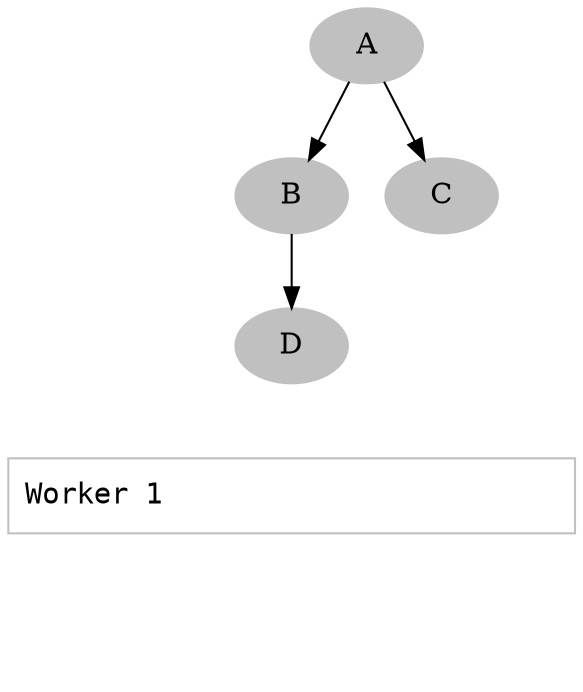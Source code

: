 digraph luigid {
        A[style=filled]
        B[style=filled]
        C[style=filled]
        D[style=filled]

        A[color=gray]
        B[color=gray]
        C[color=gray]
        D[color=gray]

        A -> B
        A -> C
        B -> D
        D -> W1[style=invis]  // To align only
        W1 -> W2[style=invis]  // To align only

        W1[shape=box]
        W2[shape=box]
        W1[fontname=courier]
        W2[fontname=courier]
        W1[color=gray]
        W2[color=gray]

        W1[style=""]
        W2[style=invis]
        W1[label="Worker 1                       "]
        W2[label="Worker 2                       "]
}

